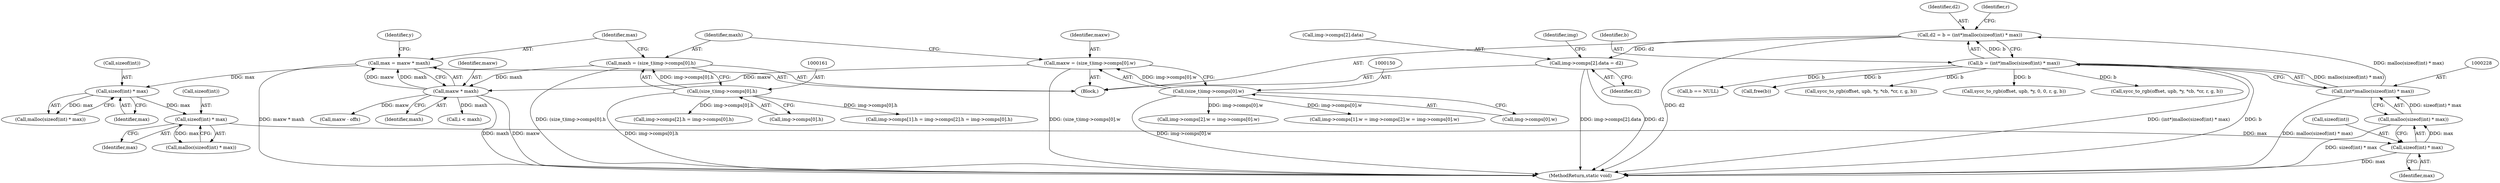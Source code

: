 digraph "0_openjpeg_15f081c89650dccee4aa4ae66f614c3fdb268767_1@array" {
"1000424" [label="(Call,img->comps[2].data = d2)"];
"1000223" [label="(Call,d2 = b = (int*)malloc(sizeof(int) * max))"];
"1000225" [label="(Call,b = (int*)malloc(sizeof(int) * max))"];
"1000227" [label="(Call,(int*)malloc(sizeof(int) * max))"];
"1000229" [label="(Call,malloc(sizeof(int) * max))"];
"1000230" [label="(Call,sizeof(int) * max)"];
"1000219" [label="(Call,sizeof(int) * max)"];
"1000208" [label="(Call,sizeof(int) * max)"];
"1000169" [label="(Call,max = maxw * maxh)"];
"1000171" [label="(Call,maxw * maxh)"];
"1000147" [label="(Call,maxw = (size_t)img->comps[0].w)"];
"1000149" [label="(Call,(size_t)img->comps[0].w)"];
"1000158" [label="(Call,maxh = (size_t)img->comps[0].h)"];
"1000160" [label="(Call,(size_t)img->comps[0].h)"];
"1000175" [label="(Identifier,y)"];
"1000437" [label="(Identifier,img)"];
"1000224" [label="(Identifier,d2)"];
"1000243" [label="(Call,b == NULL)"];
"1000464" [label="(Call,img->comps[2].h = img->comps[0].h)"];
"1000220" [label="(Call,sizeof(int))"];
"1000151" [label="(Call,img->comps[0].w)"];
"1000424" [label="(Call,img->comps[2].data = d2)"];
"1000223" [label="(Call,d2 = b = (int*)malloc(sizeof(int) * max))"];
"1000256" [label="(Call,maxw - offx)"];
"1000222" [label="(Identifier,max)"];
"1000225" [label="(Call,b = (int*)malloc(sizeof(int) * max))"];
"1000104" [label="(Block,)"];
"1000171" [label="(Call,maxw * maxh)"];
"1000432" [label="(Identifier,d2)"];
"1000219" [label="(Call,sizeof(int) * max)"];
"1000538" [label="(MethodReturn,static void)"];
"1000536" [label="(Call,free(b))"];
"1000309" [label="(Call,sycc_to_rgb(offset, upb, *y, *cb, *cr, r, g, b))"];
"1000147" [label="(Call,maxw = (size_t)img->comps[0].w)"];
"1000169" [label="(Call,max = maxw * maxh)"];
"1000148" [label="(Identifier,maxw)"];
"1000160" [label="(Call,(size_t)img->comps[0].h)"];
"1000230" [label="(Call,sizeof(int) * max)"];
"1000211" [label="(Identifier,max)"];
"1000441" [label="(Call,img->comps[2].w = img->comps[0].w)"];
"1000237" [label="(Identifier,r)"];
"1000229" [label="(Call,malloc(sizeof(int) * max))"];
"1000207" [label="(Call,malloc(sizeof(int) * max))"];
"1000159" [label="(Identifier,maxh)"];
"1000162" [label="(Call,img->comps[0].h)"];
"1000433" [label="(Call,img->comps[1].w = img->comps[2].w = img->comps[0].w)"];
"1000275" [label="(Call,sycc_to_rgb(offset, upb, *y, 0, 0, r, g, b))"];
"1000233" [label="(Identifier,max)"];
"1000149" [label="(Call,(size_t)img->comps[0].w)"];
"1000226" [label="(Identifier,b)"];
"1000358" [label="(Call,sycc_to_rgb(offset, upb, *y, *cb, *cr, r, g, b))"];
"1000263" [label="(Call,i < maxh)"];
"1000170" [label="(Identifier,max)"];
"1000231" [label="(Call,sizeof(int))"];
"1000218" [label="(Call,malloc(sizeof(int) * max))"];
"1000173" [label="(Identifier,maxh)"];
"1000209" [label="(Call,sizeof(int))"];
"1000172" [label="(Identifier,maxw)"];
"1000208" [label="(Call,sizeof(int) * max)"];
"1000158" [label="(Call,maxh = (size_t)img->comps[0].h)"];
"1000456" [label="(Call,img->comps[1].h = img->comps[2].h = img->comps[0].h)"];
"1000425" [label="(Call,img->comps[2].data)"];
"1000227" [label="(Call,(int*)malloc(sizeof(int) * max))"];
"1000424" -> "1000104"  [label="AST: "];
"1000424" -> "1000432"  [label="CFG: "];
"1000425" -> "1000424"  [label="AST: "];
"1000432" -> "1000424"  [label="AST: "];
"1000437" -> "1000424"  [label="CFG: "];
"1000424" -> "1000538"  [label="DDG: img->comps[2].data"];
"1000424" -> "1000538"  [label="DDG: d2"];
"1000223" -> "1000424"  [label="DDG: d2"];
"1000223" -> "1000104"  [label="AST: "];
"1000223" -> "1000225"  [label="CFG: "];
"1000224" -> "1000223"  [label="AST: "];
"1000225" -> "1000223"  [label="AST: "];
"1000237" -> "1000223"  [label="CFG: "];
"1000223" -> "1000538"  [label="DDG: d2"];
"1000225" -> "1000223"  [label="DDG: b"];
"1000227" -> "1000223"  [label="DDG: malloc(sizeof(int) * max)"];
"1000225" -> "1000227"  [label="CFG: "];
"1000226" -> "1000225"  [label="AST: "];
"1000227" -> "1000225"  [label="AST: "];
"1000225" -> "1000538"  [label="DDG: (int*)malloc(sizeof(int) * max)"];
"1000225" -> "1000538"  [label="DDG: b"];
"1000227" -> "1000225"  [label="DDG: malloc(sizeof(int) * max)"];
"1000225" -> "1000243"  [label="DDG: b"];
"1000225" -> "1000275"  [label="DDG: b"];
"1000225" -> "1000309"  [label="DDG: b"];
"1000225" -> "1000358"  [label="DDG: b"];
"1000225" -> "1000536"  [label="DDG: b"];
"1000227" -> "1000229"  [label="CFG: "];
"1000228" -> "1000227"  [label="AST: "];
"1000229" -> "1000227"  [label="AST: "];
"1000227" -> "1000538"  [label="DDG: malloc(sizeof(int) * max)"];
"1000229" -> "1000227"  [label="DDG: sizeof(int) * max"];
"1000229" -> "1000230"  [label="CFG: "];
"1000230" -> "1000229"  [label="AST: "];
"1000229" -> "1000538"  [label="DDG: sizeof(int) * max"];
"1000230" -> "1000229"  [label="DDG: max"];
"1000230" -> "1000233"  [label="CFG: "];
"1000231" -> "1000230"  [label="AST: "];
"1000233" -> "1000230"  [label="AST: "];
"1000230" -> "1000538"  [label="DDG: max"];
"1000219" -> "1000230"  [label="DDG: max"];
"1000219" -> "1000218"  [label="AST: "];
"1000219" -> "1000222"  [label="CFG: "];
"1000220" -> "1000219"  [label="AST: "];
"1000222" -> "1000219"  [label="AST: "];
"1000218" -> "1000219"  [label="CFG: "];
"1000219" -> "1000218"  [label="DDG: max"];
"1000208" -> "1000219"  [label="DDG: max"];
"1000208" -> "1000207"  [label="AST: "];
"1000208" -> "1000211"  [label="CFG: "];
"1000209" -> "1000208"  [label="AST: "];
"1000211" -> "1000208"  [label="AST: "];
"1000207" -> "1000208"  [label="CFG: "];
"1000208" -> "1000207"  [label="DDG: max"];
"1000169" -> "1000208"  [label="DDG: max"];
"1000169" -> "1000104"  [label="AST: "];
"1000169" -> "1000171"  [label="CFG: "];
"1000170" -> "1000169"  [label="AST: "];
"1000171" -> "1000169"  [label="AST: "];
"1000175" -> "1000169"  [label="CFG: "];
"1000169" -> "1000538"  [label="DDG: maxw * maxh"];
"1000171" -> "1000169"  [label="DDG: maxw"];
"1000171" -> "1000169"  [label="DDG: maxh"];
"1000171" -> "1000173"  [label="CFG: "];
"1000172" -> "1000171"  [label="AST: "];
"1000173" -> "1000171"  [label="AST: "];
"1000171" -> "1000538"  [label="DDG: maxw"];
"1000171" -> "1000538"  [label="DDG: maxh"];
"1000147" -> "1000171"  [label="DDG: maxw"];
"1000158" -> "1000171"  [label="DDG: maxh"];
"1000171" -> "1000256"  [label="DDG: maxw"];
"1000171" -> "1000263"  [label="DDG: maxh"];
"1000147" -> "1000104"  [label="AST: "];
"1000147" -> "1000149"  [label="CFG: "];
"1000148" -> "1000147"  [label="AST: "];
"1000149" -> "1000147"  [label="AST: "];
"1000159" -> "1000147"  [label="CFG: "];
"1000147" -> "1000538"  [label="DDG: (size_t)img->comps[0].w"];
"1000149" -> "1000147"  [label="DDG: img->comps[0].w"];
"1000149" -> "1000151"  [label="CFG: "];
"1000150" -> "1000149"  [label="AST: "];
"1000151" -> "1000149"  [label="AST: "];
"1000149" -> "1000538"  [label="DDG: img->comps[0].w"];
"1000149" -> "1000433"  [label="DDG: img->comps[0].w"];
"1000149" -> "1000441"  [label="DDG: img->comps[0].w"];
"1000158" -> "1000104"  [label="AST: "];
"1000158" -> "1000160"  [label="CFG: "];
"1000159" -> "1000158"  [label="AST: "];
"1000160" -> "1000158"  [label="AST: "];
"1000170" -> "1000158"  [label="CFG: "];
"1000158" -> "1000538"  [label="DDG: (size_t)img->comps[0].h"];
"1000160" -> "1000158"  [label="DDG: img->comps[0].h"];
"1000160" -> "1000162"  [label="CFG: "];
"1000161" -> "1000160"  [label="AST: "];
"1000162" -> "1000160"  [label="AST: "];
"1000160" -> "1000538"  [label="DDG: img->comps[0].h"];
"1000160" -> "1000456"  [label="DDG: img->comps[0].h"];
"1000160" -> "1000464"  [label="DDG: img->comps[0].h"];
}
